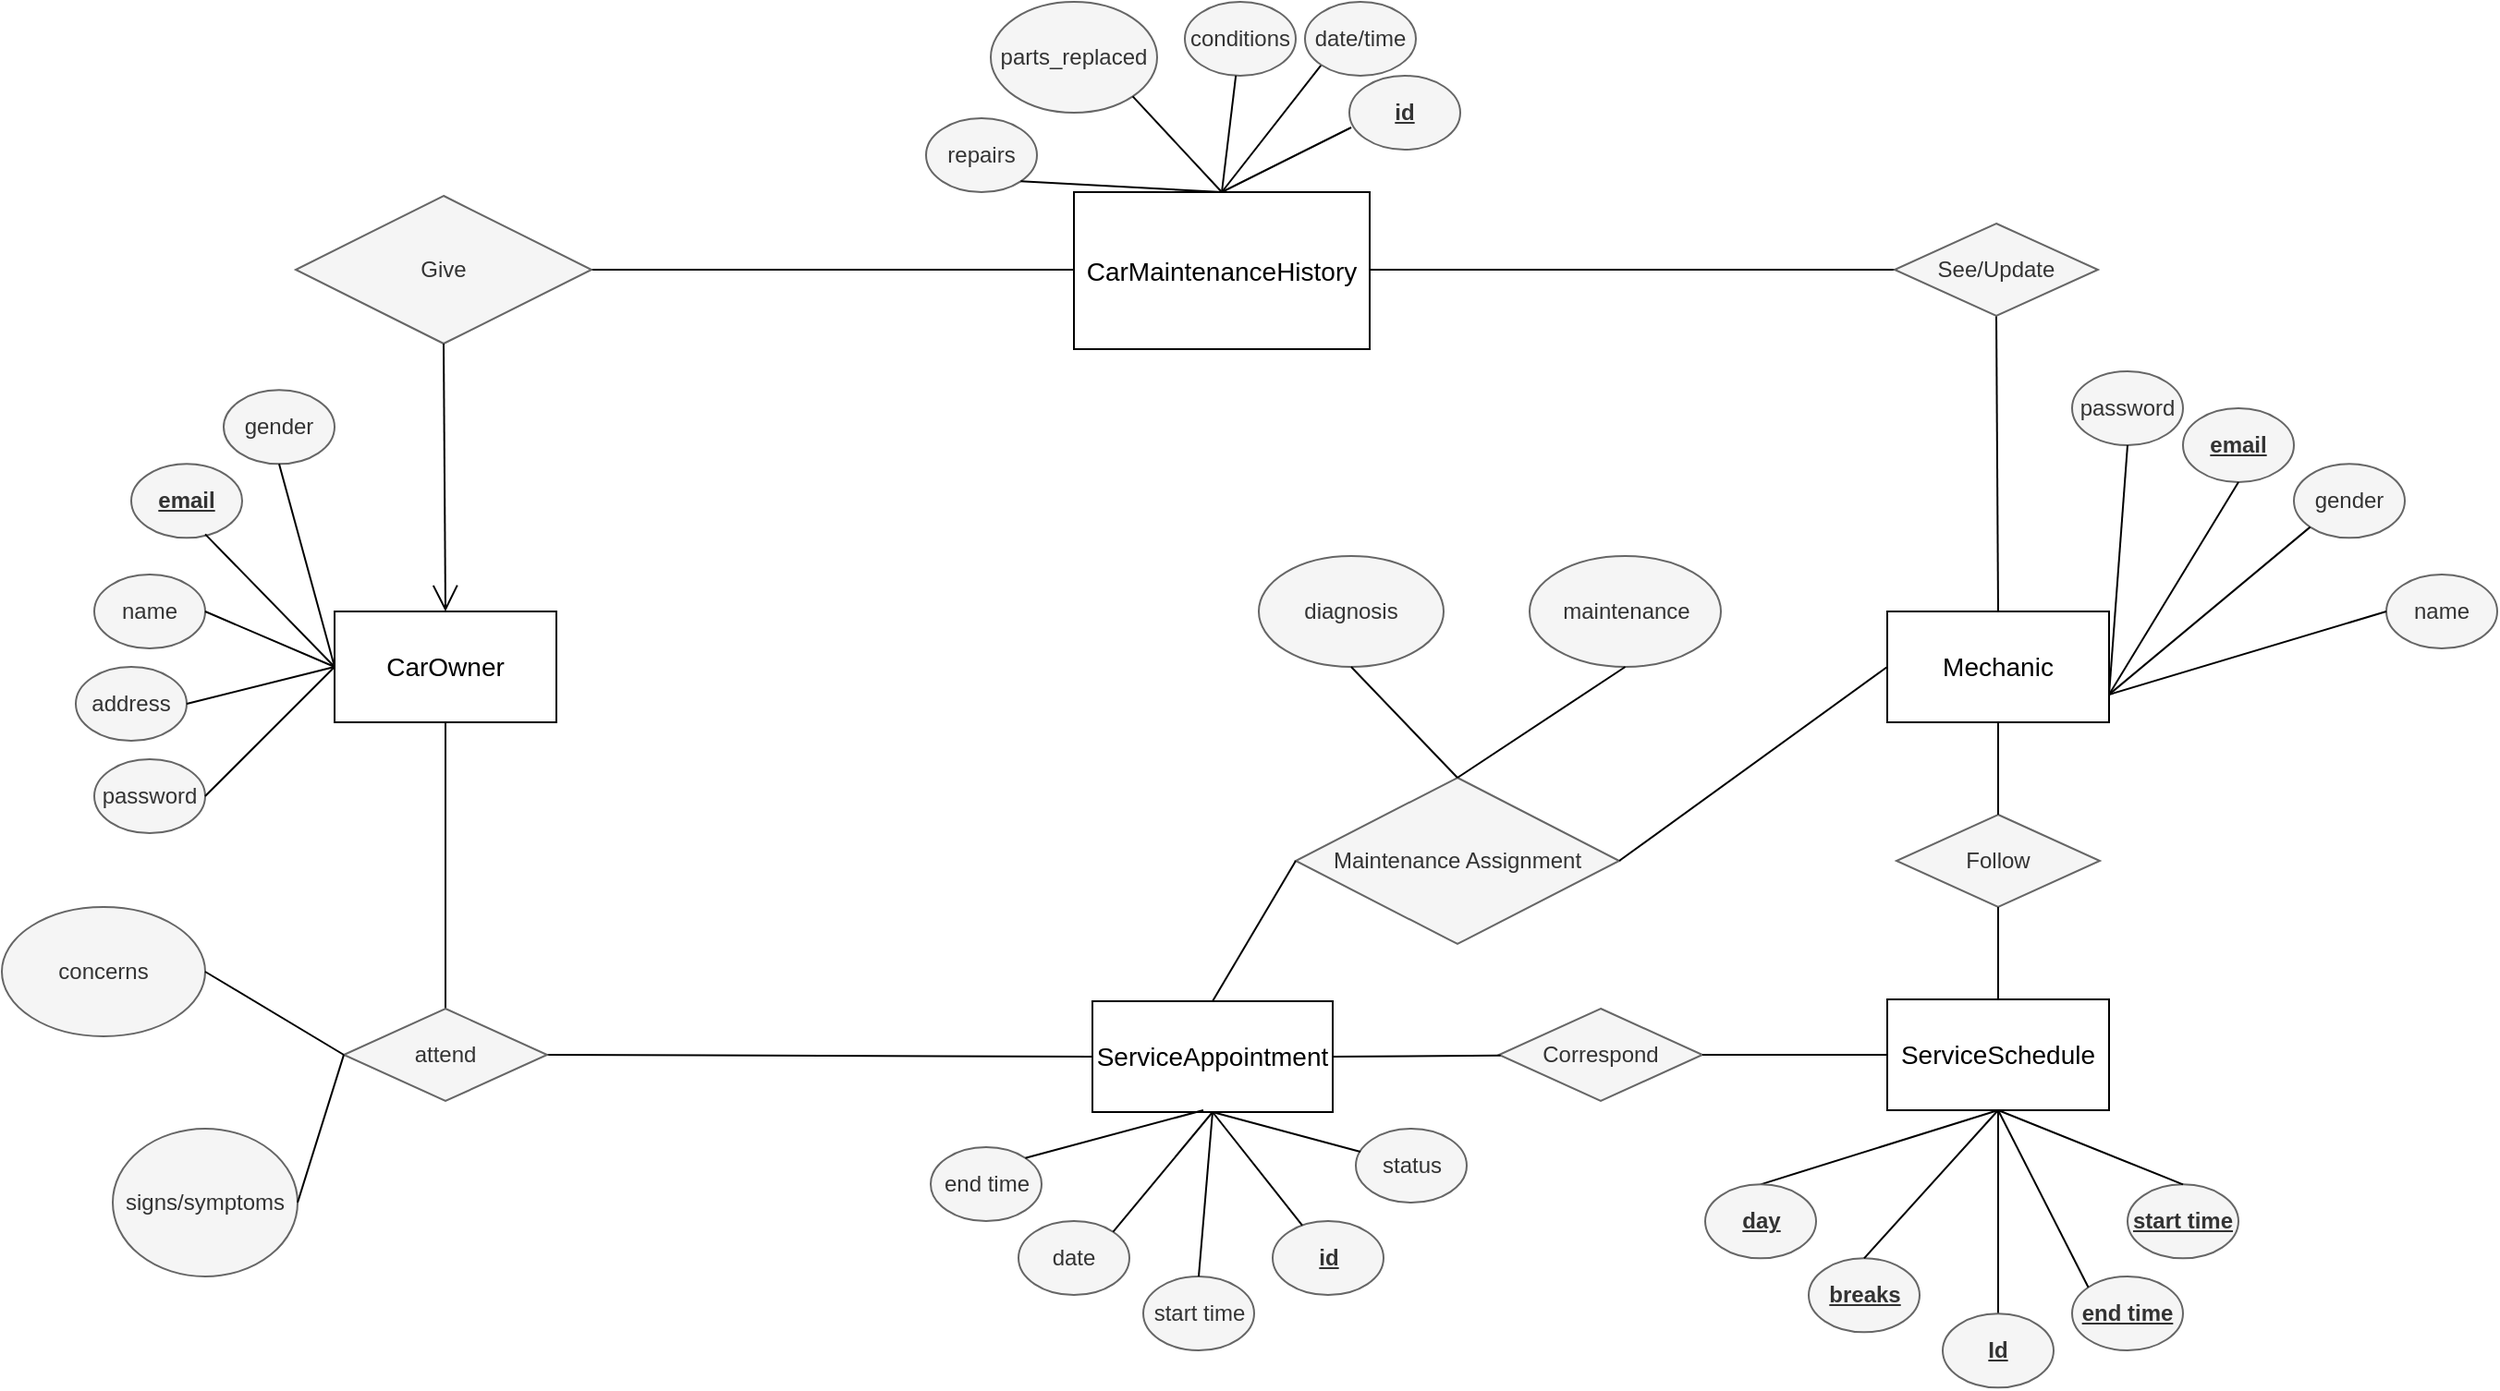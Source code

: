 <mxfile version="24.3.1" type="github">
  <diagram id="R2lEEEUBdFMjLlhIrx00" name="Page-1">
    <mxGraphModel dx="883" dy="963" grid="1" gridSize="10" guides="1" tooltips="1" connect="1" arrows="1" fold="1" page="1" pageScale="1" pageWidth="850" pageHeight="1100" math="0" shadow="0" extFonts="Permanent Marker^https://fonts.googleapis.com/css?family=Permanent+Marker">
      <root>
        <mxCell id="0" />
        <mxCell id="1" parent="0" />
        <mxCell id="3AlFzi8EY5GImjcdqsqn-2" value="" style="endArrow=none;html=1;entryX=1;entryY=0.5;entryDx=0;entryDy=0;exitX=0;exitY=0.5;exitDx=0;exitDy=0;" edge="1" parent="1" source="3AlFzi8EY5GImjcdqsqn-13">
          <mxGeometry width="50" height="50" relative="1" as="geometry">
            <mxPoint x="629" y="820.003" as="sourcePoint" />
            <mxPoint x="961.5" y="775.003" as="targetPoint" />
          </mxGeometry>
        </mxCell>
        <mxCell id="3AlFzi8EY5GImjcdqsqn-3" value="" style="endArrow=none;html=1;entryX=0.5;entryY=0;entryDx=0;entryDy=0;exitX=0.5;exitY=1;exitDx=0;exitDy=0;" edge="1" parent="1" source="3AlFzi8EY5GImjcdqsqn-13" target="3AlFzi8EY5GImjcdqsqn-10">
          <mxGeometry width="50" height="50" relative="1" as="geometry">
            <mxPoint x="960" y="905.003" as="sourcePoint" />
            <mxPoint x="960" y="990.003" as="targetPoint" />
          </mxGeometry>
        </mxCell>
        <mxCell id="3AlFzi8EY5GImjcdqsqn-4" value="" style="endArrow=none;html=1;exitX=0;exitY=0.5;exitDx=0;exitDy=0;entryX=1;entryY=0.5;entryDx=0;entryDy=0;" edge="1" parent="1">
          <mxGeometry width="50" height="50" relative="1" as="geometry">
            <mxPoint x="841.5" y="775.003" as="sourcePoint" />
            <mxPoint x="544" y="775.003" as="targetPoint" />
          </mxGeometry>
        </mxCell>
        <mxCell id="3AlFzi8EY5GImjcdqsqn-5" value="&lt;font style=&quot;font-size: 14px;&quot;&gt;CarMaintenanceHistory&lt;/font&gt;" style="rounded=0;whiteSpace=wrap;html=1;" vertex="1" parent="1">
          <mxGeometry x="830" y="733" width="160" height="85" as="geometry" />
        </mxCell>
        <mxCell id="3AlFzi8EY5GImjcdqsqn-6" value="Give" style="rhombus;whiteSpace=wrap;html=1;fillColor=#f5f5f5;strokeColor=#666666;fontColor=#333333;" vertex="1" parent="1">
          <mxGeometry x="409" y="735.003" width="160" height="80" as="geometry" />
        </mxCell>
        <mxCell id="3AlFzi8EY5GImjcdqsqn-7" value="" style="endArrow=none;html=1;entryX=0.5;entryY=0;entryDx=0;entryDy=0;exitX=0.5;exitY=1;exitDx=0;exitDy=0;" edge="1" parent="1" source="3AlFzi8EY5GImjcdqsqn-9" target="3AlFzi8EY5GImjcdqsqn-45">
          <mxGeometry width="50" height="50" relative="1" as="geometry">
            <mxPoint x="485" y="1020.003" as="sourcePoint" />
            <mxPoint x="485" y="1105.003" as="targetPoint" />
          </mxGeometry>
        </mxCell>
        <mxCell id="3AlFzi8EY5GImjcdqsqn-8" value="" style="endArrow=none;html=1;exitX=1;exitY=0.5;exitDx=0;exitDy=0;entryX=0;entryY=0.5;entryDx=0;entryDy=0;" edge="1" parent="1" source="3AlFzi8EY5GImjcdqsqn-45" target="3AlFzi8EY5GImjcdqsqn-11">
          <mxGeometry width="50" height="50" relative="1" as="geometry">
            <mxPoint x="595" y="1200.003" as="sourcePoint" />
            <mxPoint x="785" y="1250.003" as="targetPoint" />
          </mxGeometry>
        </mxCell>
        <mxCell id="3AlFzi8EY5GImjcdqsqn-9" value="&lt;font style=&quot;font-size: 14px;&quot;&gt;CarOwner&lt;/font&gt;" style="rounded=0;whiteSpace=wrap;html=1;" vertex="1" parent="1">
          <mxGeometry x="430" y="960.003" width="120" height="60" as="geometry" />
        </mxCell>
        <mxCell id="3AlFzi8EY5GImjcdqsqn-10" value="&lt;font style=&quot;font-size: 14px;&quot;&gt;Mechanic&lt;/font&gt;" style="rounded=0;whiteSpace=wrap;html=1;" vertex="1" parent="1">
          <mxGeometry x="1270" y="960.003" width="120" height="60" as="geometry" />
        </mxCell>
        <mxCell id="3AlFzi8EY5GImjcdqsqn-11" value="&lt;font style=&quot;font-size: 14px;&quot;&gt;ServiceAppointment&lt;/font&gt;" style="rounded=0;whiteSpace=wrap;html=1;" vertex="1" parent="1">
          <mxGeometry x="840" y="1171" width="130" height="60" as="geometry" />
        </mxCell>
        <mxCell id="3AlFzi8EY5GImjcdqsqn-12" value="Follow" style="rhombus;whiteSpace=wrap;html=1;fillColor=#f5f5f5;strokeColor=#666666;fontColor=#333333;" vertex="1" parent="1">
          <mxGeometry x="1275" y="1070.003" width="110" height="50" as="geometry" />
        </mxCell>
        <mxCell id="3AlFzi8EY5GImjcdqsqn-13" value="See/Update" style="rhombus;whiteSpace=wrap;html=1;fillColor=#f5f5f5;strokeColor=#666666;fontColor=#333333;" vertex="1" parent="1">
          <mxGeometry x="1274" y="750.003" width="110" height="50" as="geometry" />
        </mxCell>
        <mxCell id="3AlFzi8EY5GImjcdqsqn-14" value="" style="endArrow=none;html=1;entryX=0.5;entryY=0;entryDx=0;entryDy=0;exitX=0.5;exitY=1;exitDx=0;exitDy=0;" edge="1" parent="1" source="3AlFzi8EY5GImjcdqsqn-10" target="3AlFzi8EY5GImjcdqsqn-12">
          <mxGeometry width="50" height="50" relative="1" as="geometry">
            <mxPoint x="1325" y="1020.003" as="sourcePoint" />
            <mxPoint x="1280" y="1140.003" as="targetPoint" />
          </mxGeometry>
        </mxCell>
        <mxCell id="3AlFzi8EY5GImjcdqsqn-15" value="name" style="ellipse;whiteSpace=wrap;html=1;fillColor=#f5f5f5;strokeColor=#666666;fontColor=#333333;" vertex="1" parent="1">
          <mxGeometry x="300" y="940.003" width="60" height="40" as="geometry" />
        </mxCell>
        <mxCell id="3AlFzi8EY5GImjcdqsqn-16" value="address" style="ellipse;whiteSpace=wrap;html=1;fillColor=#f5f5f5;strokeColor=#666666;fontColor=#333333;" vertex="1" parent="1">
          <mxGeometry x="290" y="990.003" width="60" height="40" as="geometry" />
        </mxCell>
        <mxCell id="3AlFzi8EY5GImjcdqsqn-17" value="password" style="ellipse;whiteSpace=wrap;html=1;fillColor=#f5f5f5;strokeColor=#666666;fontColor=#333333;" vertex="1" parent="1">
          <mxGeometry x="300" y="1040.003" width="60" height="40" as="geometry" />
        </mxCell>
        <mxCell id="3AlFzi8EY5GImjcdqsqn-18" value="&lt;u&gt;&lt;b&gt;email&lt;/b&gt;&lt;/u&gt;" style="ellipse;whiteSpace=wrap;html=1;fillColor=#f5f5f5;strokeColor=#666666;fontColor=#333333;" vertex="1" parent="1">
          <mxGeometry x="320" y="880.173" width="60" height="40" as="geometry" />
        </mxCell>
        <mxCell id="3AlFzi8EY5GImjcdqsqn-19" value="" style="endArrow=none;html=1;entryX=1;entryY=0.5;entryDx=0;entryDy=0;exitX=0;exitY=0.5;exitDx=0;exitDy=0;" edge="1" parent="1" source="3AlFzi8EY5GImjcdqsqn-9" target="3AlFzi8EY5GImjcdqsqn-15">
          <mxGeometry width="50" height="50" relative="1" as="geometry">
            <mxPoint x="440" y="1000.003" as="sourcePoint" />
            <mxPoint x="411.213" y="944.145" as="targetPoint" />
          </mxGeometry>
        </mxCell>
        <mxCell id="3AlFzi8EY5GImjcdqsqn-20" value="" style="endArrow=none;html=1;entryX=1;entryY=0.5;entryDx=0;entryDy=0;exitX=0;exitY=0.5;exitDx=0;exitDy=0;" edge="1" parent="1" source="3AlFzi8EY5GImjcdqsqn-9" target="3AlFzi8EY5GImjcdqsqn-16">
          <mxGeometry width="50" height="50" relative="1" as="geometry">
            <mxPoint x="450" y="1010.003" as="sourcePoint" />
            <mxPoint x="421.213" y="954.145" as="targetPoint" />
          </mxGeometry>
        </mxCell>
        <mxCell id="3AlFzi8EY5GImjcdqsqn-21" value="" style="endArrow=none;html=1;entryX=1;entryY=0.5;entryDx=0;entryDy=0;exitX=0;exitY=0.5;exitDx=0;exitDy=0;" edge="1" parent="1" source="3AlFzi8EY5GImjcdqsqn-9" target="3AlFzi8EY5GImjcdqsqn-17">
          <mxGeometry width="50" height="50" relative="1" as="geometry">
            <mxPoint x="460" y="1020.003" as="sourcePoint" />
            <mxPoint x="431.213" y="964.145" as="targetPoint" />
          </mxGeometry>
        </mxCell>
        <mxCell id="3AlFzi8EY5GImjcdqsqn-22" value="" style="endArrow=none;html=1;entryX=0.667;entryY=0.95;entryDx=0;entryDy=0;exitX=0;exitY=0.5;exitDx=0;exitDy=0;entryPerimeter=0;" edge="1" parent="1" source="3AlFzi8EY5GImjcdqsqn-9" target="3AlFzi8EY5GImjcdqsqn-18">
          <mxGeometry width="50" height="50" relative="1" as="geometry">
            <mxPoint x="470" y="1030.003" as="sourcePoint" />
            <mxPoint x="441.213" y="974.145" as="targetPoint" />
          </mxGeometry>
        </mxCell>
        <mxCell id="3AlFzi8EY5GImjcdqsqn-23" value="date" style="ellipse;whiteSpace=wrap;html=1;fillColor=#f5f5f5;strokeColor=#666666;fontColor=#333333;" vertex="1" parent="1">
          <mxGeometry x="800" y="1290.003" width="60" height="40" as="geometry" />
        </mxCell>
        <mxCell id="3AlFzi8EY5GImjcdqsqn-24" value="start time" style="ellipse;whiteSpace=wrap;html=1;fillColor=#f5f5f5;strokeColor=#666666;fontColor=#333333;" vertex="1" parent="1">
          <mxGeometry x="867.5" y="1320.003" width="60" height="40" as="geometry" />
        </mxCell>
        <mxCell id="3AlFzi8EY5GImjcdqsqn-25" value="&lt;u&gt;&lt;b&gt;id&lt;/b&gt;&lt;/u&gt;" style="ellipse;whiteSpace=wrap;html=1;fillColor=#f5f5f5;strokeColor=#666666;fontColor=#333333;" vertex="1" parent="1">
          <mxGeometry x="937.5" y="1290.003" width="60" height="40" as="geometry" />
        </mxCell>
        <mxCell id="3AlFzi8EY5GImjcdqsqn-26" value="" style="endArrow=none;html=1;entryX=1;entryY=0;entryDx=0;entryDy=0;exitX=0.5;exitY=1;exitDx=0;exitDy=0;" edge="1" parent="1" source="3AlFzi8EY5GImjcdqsqn-11" target="3AlFzi8EY5GImjcdqsqn-23">
          <mxGeometry width="50" height="50" relative="1" as="geometry">
            <mxPoint x="650" y="1070.003" as="sourcePoint" />
            <mxPoint x="621.213" y="1165.861" as="targetPoint" />
          </mxGeometry>
        </mxCell>
        <mxCell id="3AlFzi8EY5GImjcdqsqn-27" value="" style="endArrow=none;html=1;entryX=0.5;entryY=0;entryDx=0;entryDy=0;exitX=0.5;exitY=1;exitDx=0;exitDy=0;" edge="1" parent="1" source="3AlFzi8EY5GImjcdqsqn-11" target="3AlFzi8EY5GImjcdqsqn-24">
          <mxGeometry width="50" height="50" relative="1" as="geometry">
            <mxPoint x="910" y="1240.003" as="sourcePoint" />
            <mxPoint x="841.213" y="1285.861" as="targetPoint" />
          </mxGeometry>
        </mxCell>
        <mxCell id="3AlFzi8EY5GImjcdqsqn-28" value="" style="endArrow=none;html=1;exitX=0.5;exitY=1;exitDx=0;exitDy=0;" edge="1" parent="1" source="3AlFzi8EY5GImjcdqsqn-11" target="3AlFzi8EY5GImjcdqsqn-25">
          <mxGeometry width="50" height="50" relative="1" as="geometry">
            <mxPoint x="930" y="1260.003" as="sourcePoint" />
            <mxPoint x="861.213" y="1305.861" as="targetPoint" />
          </mxGeometry>
        </mxCell>
        <mxCell id="3AlFzi8EY5GImjcdqsqn-29" value="gender" style="ellipse;whiteSpace=wrap;html=1;fillColor=#f5f5f5;strokeColor=#666666;fontColor=#333333;" vertex="1" parent="1">
          <mxGeometry x="370" y="840.173" width="60" height="40" as="geometry" />
        </mxCell>
        <mxCell id="3AlFzi8EY5GImjcdqsqn-30" value="conditions" style="ellipse;whiteSpace=wrap;html=1;fillColor=#f5f5f5;strokeColor=#666666;fontColor=#333333;" vertex="1" parent="1">
          <mxGeometry x="890" y="630" width="60" height="40" as="geometry" />
        </mxCell>
        <mxCell id="3AlFzi8EY5GImjcdqsqn-31" value="repairs" style="ellipse;whiteSpace=wrap;html=1;fillColor=#f5f5f5;strokeColor=#666666;fontColor=#333333;" vertex="1" parent="1">
          <mxGeometry x="750" y="693.003" width="60" height="40" as="geometry" />
        </mxCell>
        <mxCell id="3AlFzi8EY5GImjcdqsqn-32" value="parts_replaced" style="ellipse;whiteSpace=wrap;html=1;fillColor=#f5f5f5;strokeColor=#666666;fontColor=#333333;" vertex="1" parent="1">
          <mxGeometry x="785" y="630" width="90" height="60" as="geometry" />
        </mxCell>
        <mxCell id="3AlFzi8EY5GImjcdqsqn-33" value="gender" style="ellipse;whiteSpace=wrap;html=1;fillColor=#f5f5f5;strokeColor=#666666;fontColor=#333333;" vertex="1" parent="1">
          <mxGeometry x="1490" y="880.17" width="60" height="40" as="geometry" />
        </mxCell>
        <mxCell id="3AlFzi8EY5GImjcdqsqn-34" value="password" style="ellipse;whiteSpace=wrap;html=1;fillColor=#f5f5f5;strokeColor=#666666;fontColor=#333333;" vertex="1" parent="1">
          <mxGeometry x="1370" y="830" width="60" height="40" as="geometry" />
        </mxCell>
        <mxCell id="3AlFzi8EY5GImjcdqsqn-35" value="&lt;u&gt;&lt;b&gt;email&lt;/b&gt;&lt;/u&gt;" style="ellipse;whiteSpace=wrap;html=1;fillColor=#f5f5f5;strokeColor=#666666;fontColor=#333333;" vertex="1" parent="1">
          <mxGeometry x="1430" y="850" width="60" height="40" as="geometry" />
        </mxCell>
        <mxCell id="3AlFzi8EY5GImjcdqsqn-36" value="name" style="ellipse;whiteSpace=wrap;html=1;fillColor=#f5f5f5;strokeColor=#666666;fontColor=#333333;" vertex="1" parent="1">
          <mxGeometry x="1540" y="940.003" width="60" height="40" as="geometry" />
        </mxCell>
        <mxCell id="3AlFzi8EY5GImjcdqsqn-37" value="" style="endArrow=none;html=1;exitX=0.5;exitY=0;exitDx=0;exitDy=0;" edge="1" parent="1" source="3AlFzi8EY5GImjcdqsqn-5" target="3AlFzi8EY5GImjcdqsqn-30">
          <mxGeometry width="50" height="50" relative="1" as="geometry">
            <mxPoint x="900" y="730.003" as="sourcePoint" />
            <mxPoint x="832.5" y="700.17" as="targetPoint" />
          </mxGeometry>
        </mxCell>
        <mxCell id="3AlFzi8EY5GImjcdqsqn-38" value="" style="endArrow=none;html=1;entryX=1;entryY=1;entryDx=0;entryDy=0;exitX=0.5;exitY=0;exitDx=0;exitDy=0;" edge="1" parent="1" source="3AlFzi8EY5GImjcdqsqn-5" target="3AlFzi8EY5GImjcdqsqn-31">
          <mxGeometry width="50" height="50" relative="1" as="geometry">
            <mxPoint x="903" y="730.003" as="sourcePoint" />
            <mxPoint x="842.5" y="710.17" as="targetPoint" />
          </mxGeometry>
        </mxCell>
        <mxCell id="3AlFzi8EY5GImjcdqsqn-39" value="" style="endArrow=none;html=1;entryX=1;entryY=1;entryDx=0;entryDy=0;exitX=0.5;exitY=0;exitDx=0;exitDy=0;" edge="1" parent="1" source="3AlFzi8EY5GImjcdqsqn-5" target="3AlFzi8EY5GImjcdqsqn-32">
          <mxGeometry width="50" height="50" relative="1" as="geometry">
            <mxPoint x="903" y="695.003" as="sourcePoint" />
            <mxPoint x="932.5" y="590.003" as="targetPoint" />
          </mxGeometry>
        </mxCell>
        <mxCell id="3AlFzi8EY5GImjcdqsqn-40" value="" style="endArrow=none;html=1;entryX=1;entryY=0.75;entryDx=0;entryDy=0;exitX=0.5;exitY=1;exitDx=0;exitDy=0;" edge="1" parent="1" source="3AlFzi8EY5GImjcdqsqn-34" target="3AlFzi8EY5GImjcdqsqn-10">
          <mxGeometry width="50" height="50" relative="1" as="geometry">
            <mxPoint x="1090" y="895.003" as="sourcePoint" />
            <mxPoint x="1158.787" y="869.312" as="targetPoint" />
          </mxGeometry>
        </mxCell>
        <mxCell id="3AlFzi8EY5GImjcdqsqn-41" value="status" style="ellipse;whiteSpace=wrap;html=1;fillColor=#f5f5f5;strokeColor=#666666;fontColor=#333333;" vertex="1" parent="1">
          <mxGeometry x="982.5" y="1240.003" width="60" height="40" as="geometry" />
        </mxCell>
        <mxCell id="3AlFzi8EY5GImjcdqsqn-42" value="" style="endArrow=none;html=1;exitX=0.5;exitY=1;exitDx=0;exitDy=0;entryX=0;entryY=0.5;entryDx=0;entryDy=0;" edge="1" parent="1" source="3AlFzi8EY5GImjcdqsqn-11">
          <mxGeometry width="50" height="50" relative="1" as="geometry">
            <mxPoint x="910" y="1240.003" as="sourcePoint" />
            <mxPoint x="985" y="1252.503" as="targetPoint" />
          </mxGeometry>
        </mxCell>
        <mxCell id="3AlFzi8EY5GImjcdqsqn-43" value="Maintenance Assignment" style="rhombus;whiteSpace=wrap;html=1;fillColor=#f5f5f5;strokeColor=#666666;fontColor=#333333;" vertex="1" parent="1">
          <mxGeometry x="950" y="1050" width="175" height="90" as="geometry" />
        </mxCell>
        <mxCell id="3AlFzi8EY5GImjcdqsqn-44" value="" style="endArrow=none;html=1;entryX=0;entryY=0.5;entryDx=0;entryDy=0;exitX=1;exitY=0.5;exitDx=0;exitDy=0;" edge="1" parent="1" source="3AlFzi8EY5GImjcdqsqn-43" target="3AlFzi8EY5GImjcdqsqn-10">
          <mxGeometry width="50" height="50" relative="1" as="geometry">
            <mxPoint x="1100" y="1120.003" as="sourcePoint" />
            <mxPoint x="960.0" y="1000.003" as="targetPoint" />
          </mxGeometry>
        </mxCell>
        <mxCell id="3AlFzi8EY5GImjcdqsqn-45" value="attend" style="rhombus;whiteSpace=wrap;html=1;fillColor=#f5f5f5;strokeColor=#666666;fontColor=#333333;" vertex="1" parent="1">
          <mxGeometry x="435" y="1175.003" width="110" height="50" as="geometry" />
        </mxCell>
        <mxCell id="3AlFzi8EY5GImjcdqsqn-46" value="&lt;font style=&quot;font-size: 14px;&quot;&gt;ServiceSchedule&lt;/font&gt;" style="rounded=0;whiteSpace=wrap;html=1;" vertex="1" parent="1">
          <mxGeometry x="1270" y="1170.003" width="120" height="60" as="geometry" />
        </mxCell>
        <mxCell id="3AlFzi8EY5GImjcdqsqn-47" value="" style="endArrow=none;html=1;entryX=0.5;entryY=0;entryDx=0;entryDy=0;exitX=0.5;exitY=1;exitDx=0;exitDy=0;" edge="1" parent="1" source="3AlFzi8EY5GImjcdqsqn-12" target="3AlFzi8EY5GImjcdqsqn-46">
          <mxGeometry width="50" height="50" relative="1" as="geometry">
            <mxPoint x="1324" y="1140.003" as="sourcePoint" />
            <mxPoint x="1324" y="1210.003" as="targetPoint" />
          </mxGeometry>
        </mxCell>
        <mxCell id="3AlFzi8EY5GImjcdqsqn-48" value="Correspond" style="rhombus;whiteSpace=wrap;html=1;fillColor=#f5f5f5;strokeColor=#666666;fontColor=#333333;" vertex="1" parent="1">
          <mxGeometry x="1060" y="1175.003" width="110" height="50" as="geometry" />
        </mxCell>
        <mxCell id="3AlFzi8EY5GImjcdqsqn-49" value="" style="endArrow=none;html=1;exitX=1;exitY=0.5;exitDx=0;exitDy=0;" edge="1" parent="1" source="3AlFzi8EY5GImjcdqsqn-11" target="3AlFzi8EY5GImjcdqsqn-48">
          <mxGeometry width="50" height="50" relative="1" as="geometry">
            <mxPoint x="955" y="1199.003" as="sourcePoint" />
            <mxPoint x="1050" y="1199.003" as="targetPoint" />
          </mxGeometry>
        </mxCell>
        <mxCell id="3AlFzi8EY5GImjcdqsqn-50" value="" style="endArrow=none;html=1;exitX=1;exitY=0.5;exitDx=0;exitDy=0;entryX=0;entryY=0.5;entryDx=0;entryDy=0;" edge="1" parent="1" source="3AlFzi8EY5GImjcdqsqn-48" target="3AlFzi8EY5GImjcdqsqn-46">
          <mxGeometry width="50" height="50" relative="1" as="geometry">
            <mxPoint x="935" y="1210.003" as="sourcePoint" />
            <mxPoint x="1070" y="1210.003" as="targetPoint" />
          </mxGeometry>
        </mxCell>
        <mxCell id="3AlFzi8EY5GImjcdqsqn-51" value="" style="endArrow=none;html=1;entryX=0.5;entryY=0;entryDx=0;entryDy=0;exitX=0;exitY=0.5;exitDx=0;exitDy=0;" edge="1" parent="1" source="3AlFzi8EY5GImjcdqsqn-43" target="3AlFzi8EY5GImjcdqsqn-11">
          <mxGeometry width="50" height="50" relative="1" as="geometry">
            <mxPoint x="900" y="1030.003" as="sourcePoint" />
            <mxPoint x="500" y="1185.003" as="targetPoint" />
          </mxGeometry>
        </mxCell>
        <mxCell id="3AlFzi8EY5GImjcdqsqn-52" value="" style="endArrow=none;html=1;entryX=1;entryY=0.75;entryDx=0;entryDy=0;exitX=0.5;exitY=1;exitDx=0;exitDy=0;" edge="1" parent="1" source="3AlFzi8EY5GImjcdqsqn-35" target="3AlFzi8EY5GImjcdqsqn-10">
          <mxGeometry width="50" height="50" relative="1" as="geometry">
            <mxPoint x="1290" y="910.17" as="sourcePoint" />
            <mxPoint x="1310" y="970.003" as="targetPoint" />
          </mxGeometry>
        </mxCell>
        <mxCell id="3AlFzi8EY5GImjcdqsqn-53" value="" style="endArrow=none;html=1;entryX=1;entryY=0.75;entryDx=0;entryDy=0;exitX=0;exitY=1;exitDx=0;exitDy=0;" edge="1" parent="1" source="3AlFzi8EY5GImjcdqsqn-33" target="3AlFzi8EY5GImjcdqsqn-10">
          <mxGeometry width="50" height="50" relative="1" as="geometry">
            <mxPoint x="1240.02" y="893.01" as="sourcePoint" />
            <mxPoint x="1310" y="970.003" as="targetPoint" />
          </mxGeometry>
        </mxCell>
        <mxCell id="3AlFzi8EY5GImjcdqsqn-54" value="" style="endArrow=none;html=1;exitX=0;exitY=0.5;exitDx=0;exitDy=0;entryX=1;entryY=0.75;entryDx=0;entryDy=0;" edge="1" parent="1" source="3AlFzi8EY5GImjcdqsqn-36" target="3AlFzi8EY5GImjcdqsqn-10">
          <mxGeometry width="50" height="50" relative="1" as="geometry">
            <mxPoint x="1221.213" y="934.312" as="sourcePoint" />
            <mxPoint x="1360" y="960.003" as="targetPoint" />
          </mxGeometry>
        </mxCell>
        <mxCell id="3AlFzi8EY5GImjcdqsqn-55" value="end time" style="ellipse;whiteSpace=wrap;html=1;fillColor=#f5f5f5;strokeColor=#666666;fontColor=#333333;" vertex="1" parent="1">
          <mxGeometry x="752.5" y="1250.003" width="60" height="40" as="geometry" />
        </mxCell>
        <mxCell id="3AlFzi8EY5GImjcdqsqn-56" value="" style="endArrow=none;html=1;entryX=1;entryY=0;entryDx=0;entryDy=0;" edge="1" parent="1" target="3AlFzi8EY5GImjcdqsqn-55">
          <mxGeometry width="50" height="50" relative="1" as="geometry">
            <mxPoint x="900" y="1230.003" as="sourcePoint" />
            <mxPoint x="846.213" y="1295.861" as="targetPoint" />
          </mxGeometry>
        </mxCell>
        <mxCell id="3AlFzi8EY5GImjcdqsqn-57" value="concerns" style="ellipse;whiteSpace=wrap;html=1;fillColor=#f5f5f5;strokeColor=#666666;fontColor=#333333;" vertex="1" parent="1">
          <mxGeometry x="250" y="1120" width="110" height="70" as="geometry" />
        </mxCell>
        <mxCell id="3AlFzi8EY5GImjcdqsqn-58" value="signs/symptoms" style="ellipse;whiteSpace=wrap;html=1;fillColor=#f5f5f5;strokeColor=#666666;fontColor=#333333;" vertex="1" parent="1">
          <mxGeometry x="310" y="1240" width="100" height="80" as="geometry" />
        </mxCell>
        <mxCell id="3AlFzi8EY5GImjcdqsqn-59" value="" style="endArrow=none;html=1;entryX=0;entryY=0.5;entryDx=0;entryDy=0;exitX=1;exitY=0.5;exitDx=0;exitDy=0;" edge="1" parent="1" source="3AlFzi8EY5GImjcdqsqn-57" target="3AlFzi8EY5GImjcdqsqn-45">
          <mxGeometry width="50" height="50" relative="1" as="geometry">
            <mxPoint x="440" y="1000.003" as="sourcePoint" />
            <mxPoint x="410" y="1200.003" as="targetPoint" />
          </mxGeometry>
        </mxCell>
        <mxCell id="3AlFzi8EY5GImjcdqsqn-60" value="" style="endArrow=none;html=1;entryX=0;entryY=0.5;entryDx=0;entryDy=0;exitX=1;exitY=0.5;exitDx=0;exitDy=0;" edge="1" parent="1" source="3AlFzi8EY5GImjcdqsqn-58" target="3AlFzi8EY5GImjcdqsqn-45">
          <mxGeometry width="50" height="50" relative="1" as="geometry">
            <mxPoint x="370" y="1160.003" as="sourcePoint" />
            <mxPoint x="410" y="1200.003" as="targetPoint" />
          </mxGeometry>
        </mxCell>
        <mxCell id="3AlFzi8EY5GImjcdqsqn-61" value="diagnosis" style="ellipse;whiteSpace=wrap;html=1;fillColor=#f5f5f5;strokeColor=#666666;fontColor=#333333;" vertex="1" parent="1">
          <mxGeometry x="930" y="930" width="100" height="60" as="geometry" />
        </mxCell>
        <mxCell id="3AlFzi8EY5GImjcdqsqn-62" value="maintenance" style="ellipse;whiteSpace=wrap;html=1;fillColor=#f5f5f5;strokeColor=#666666;fontColor=#333333;" vertex="1" parent="1">
          <mxGeometry x="1076.5" y="930" width="103.5" height="60" as="geometry" />
        </mxCell>
        <mxCell id="3AlFzi8EY5GImjcdqsqn-63" value="" style="endArrow=none;html=1;exitX=0.5;exitY=1;exitDx=0;exitDy=0;entryX=0.5;entryY=0;entryDx=0;entryDy=0;" edge="1" parent="1" source="3AlFzi8EY5GImjcdqsqn-61" target="3AlFzi8EY5GImjcdqsqn-43">
          <mxGeometry width="50" height="50" relative="1" as="geometry">
            <mxPoint x="1302.5" y="900.17" as="sourcePoint" />
            <mxPoint x="900.5" y="960.003" as="targetPoint" />
          </mxGeometry>
        </mxCell>
        <mxCell id="3AlFzi8EY5GImjcdqsqn-64" value="" style="endArrow=none;html=1;entryX=0.5;entryY=0;entryDx=0;entryDy=0;exitX=0.5;exitY=1;exitDx=0;exitDy=0;" edge="1" parent="1" source="3AlFzi8EY5GImjcdqsqn-62" target="3AlFzi8EY5GImjcdqsqn-43">
          <mxGeometry width="50" height="50" relative="1" as="geometry">
            <mxPoint x="1312.5" y="910.17" as="sourcePoint" />
            <mxPoint x="900" y="950.003" as="targetPoint" />
          </mxGeometry>
        </mxCell>
        <mxCell id="3AlFzi8EY5GImjcdqsqn-65" value="" style="endArrow=none;html=1;exitX=0.5;exitY=1;exitDx=0;exitDy=0;entryX=0.5;entryY=0;entryDx=0;entryDy=0;" edge="1" parent="1" source="3AlFzi8EY5GImjcdqsqn-46" target="3AlFzi8EY5GImjcdqsqn-66">
          <mxGeometry width="50" height="50" relative="1" as="geometry">
            <mxPoint x="1325" y="920.17" as="sourcePoint" />
            <mxPoint x="1370" y="1300.003" as="targetPoint" />
          </mxGeometry>
        </mxCell>
        <mxCell id="3AlFzi8EY5GImjcdqsqn-66" value="&lt;b&gt;&lt;u&gt;day&lt;/u&gt;&lt;/b&gt;" style="ellipse;whiteSpace=wrap;html=1;fillColor=#f5f5f5;strokeColor=#666666;fontColor=#333333;" vertex="1" parent="1">
          <mxGeometry x="1171.5" y="1270.17" width="60" height="40" as="geometry" />
        </mxCell>
        <mxCell id="3AlFzi8EY5GImjcdqsqn-67" value="&lt;b&gt;&lt;u&gt;breaks&lt;/u&gt;&lt;/b&gt;" style="ellipse;whiteSpace=wrap;html=1;fillColor=#f5f5f5;strokeColor=#666666;fontColor=#333333;" vertex="1" parent="1">
          <mxGeometry x="1227.5" y="1310.17" width="60" height="40" as="geometry" />
        </mxCell>
        <mxCell id="3AlFzi8EY5GImjcdqsqn-68" value="&lt;b&gt;&lt;u&gt;start time&lt;/u&gt;&lt;/b&gt;" style="ellipse;whiteSpace=wrap;html=1;fillColor=#f5f5f5;strokeColor=#666666;fontColor=#333333;" vertex="1" parent="1">
          <mxGeometry x="1400" y="1270.17" width="60" height="40" as="geometry" />
        </mxCell>
        <mxCell id="3AlFzi8EY5GImjcdqsqn-69" value="&lt;b&gt;&lt;u&gt;end time&lt;/u&gt;&lt;/b&gt;" style="ellipse;whiteSpace=wrap;html=1;fillColor=#f5f5f5;strokeColor=#666666;fontColor=#333333;" vertex="1" parent="1">
          <mxGeometry x="1370" y="1320.0" width="60" height="40" as="geometry" />
        </mxCell>
        <mxCell id="3AlFzi8EY5GImjcdqsqn-70" value="" style="endArrow=none;html=1;exitX=0.5;exitY=1;exitDx=0;exitDy=0;entryX=0.5;entryY=0;entryDx=0;entryDy=0;" edge="1" parent="1" source="3AlFzi8EY5GImjcdqsqn-46" target="3AlFzi8EY5GImjcdqsqn-67">
          <mxGeometry width="50" height="50" relative="1" as="geometry">
            <mxPoint x="1335" y="1240.003" as="sourcePoint" />
            <mxPoint x="1220" y="1300.17" as="targetPoint" />
          </mxGeometry>
        </mxCell>
        <mxCell id="3AlFzi8EY5GImjcdqsqn-71" value="" style="endArrow=none;html=1;exitX=0.5;exitY=1;exitDx=0;exitDy=0;entryX=0.5;entryY=0;entryDx=0;entryDy=0;" edge="1" parent="1" source="3AlFzi8EY5GImjcdqsqn-46" target="3AlFzi8EY5GImjcdqsqn-68">
          <mxGeometry width="50" height="50" relative="1" as="geometry">
            <mxPoint x="1345" y="1250.003" as="sourcePoint" />
            <mxPoint x="1230" y="1310.17" as="targetPoint" />
          </mxGeometry>
        </mxCell>
        <mxCell id="3AlFzi8EY5GImjcdqsqn-72" value="" style="endArrow=none;html=1;entryX=0;entryY=0;entryDx=0;entryDy=0;exitX=0.5;exitY=1;exitDx=0;exitDy=0;" edge="1" parent="1" source="3AlFzi8EY5GImjcdqsqn-46" target="3AlFzi8EY5GImjcdqsqn-69">
          <mxGeometry width="50" height="50" relative="1" as="geometry">
            <mxPoint x="1330" y="1240.003" as="sourcePoint" />
            <mxPoint x="1240" y="1320.17" as="targetPoint" />
          </mxGeometry>
        </mxCell>
        <mxCell id="3AlFzi8EY5GImjcdqsqn-73" value="" style="endArrow=none;html=1;exitX=0.5;exitY=1;exitDx=0;exitDy=0;entryX=0.5;entryY=0;entryDx=0;entryDy=0;" edge="1" parent="1" source="3AlFzi8EY5GImjcdqsqn-46" target="3AlFzi8EY5GImjcdqsqn-74">
          <mxGeometry width="50" height="50" relative="1" as="geometry">
            <mxPoint x="1320" y="1280.003" as="sourcePoint" />
            <mxPoint x="1325" y="1340.003" as="targetPoint" />
          </mxGeometry>
        </mxCell>
        <mxCell id="3AlFzi8EY5GImjcdqsqn-74" value="&lt;u&gt;&lt;b&gt;Id&lt;/b&gt;&lt;/u&gt;" style="ellipse;whiteSpace=wrap;html=1;fillColor=#f5f5f5;strokeColor=#666666;fontColor=#333333;" vertex="1" parent="1">
          <mxGeometry x="1300" y="1340.17" width="60" height="40" as="geometry" />
        </mxCell>
        <mxCell id="3AlFzi8EY5GImjcdqsqn-75" value="" style="endArrow=none;endFill=0;html=1;edgeStyle=orthogonalEdgeStyle;align=left;verticalAlign=top;" edge="1" parent="1">
          <mxGeometry x="-1" relative="1" as="geometry">
            <mxPoint x="669" y="775.003" as="sourcePoint" />
            <mxPoint x="829" y="775.003" as="targetPoint" />
          </mxGeometry>
        </mxCell>
        <mxCell id="3AlFzi8EY5GImjcdqsqn-76" value="" style="resizable=0;html=1;align=left;verticalAlign=bottom;labelBackgroundColor=#ffffff;fontSize=10;" connectable="0" vertex="1" parent="3AlFzi8EY5GImjcdqsqn-75">
          <mxGeometry x="-1" relative="1" as="geometry" />
        </mxCell>
        <mxCell id="3AlFzi8EY5GImjcdqsqn-77" value="&lt;b&gt;&lt;u&gt;id&lt;/u&gt;&lt;/b&gt;" style="ellipse;whiteSpace=wrap;html=1;fillColor=#f5f5f5;strokeColor=#666666;fontColor=#333333;" vertex="1" parent="1">
          <mxGeometry x="979" y="670" width="60" height="40" as="geometry" />
        </mxCell>
        <mxCell id="3AlFzi8EY5GImjcdqsqn-78" value="" style="endArrow=none;html=1;entryX=0.017;entryY=0.7;entryDx=0;entryDy=0;entryPerimeter=0;exitX=0.5;exitY=0;exitDx=0;exitDy=0;" edge="1" parent="1" source="3AlFzi8EY5GImjcdqsqn-5" target="3AlFzi8EY5GImjcdqsqn-77">
          <mxGeometry width="50" height="50" relative="1" as="geometry">
            <mxPoint x="900" y="730.003" as="sourcePoint" />
            <mxPoint x="830.213" y="684.312" as="targetPoint" />
          </mxGeometry>
        </mxCell>
        <mxCell id="3AlFzi8EY5GImjcdqsqn-79" value="" style="endArrow=open;endSize=12;html=1;exitX=0.5;exitY=1;exitDx=0;exitDy=0;entryX=0.5;entryY=0;entryDx=0;entryDy=0;" edge="1" parent="1" source="3AlFzi8EY5GImjcdqsqn-6" target="3AlFzi8EY5GImjcdqsqn-9">
          <mxGeometry width="160" relative="1" as="geometry">
            <mxPoint x="999" y="1430.003" as="sourcePoint" />
            <mxPoint x="1064" y="1430.003" as="targetPoint" />
          </mxGeometry>
        </mxCell>
        <mxCell id="3AlFzi8EY5GImjcdqsqn-80" value="" style="endArrow=none;html=1;entryX=0.5;entryY=1;entryDx=0;entryDy=0;exitX=0;exitY=0.5;exitDx=0;exitDy=0;" edge="1" parent="1" source="3AlFzi8EY5GImjcdqsqn-9" target="3AlFzi8EY5GImjcdqsqn-29">
          <mxGeometry width="50" height="50" relative="1" as="geometry">
            <mxPoint x="545.0" y="910.003" as="sourcePoint" />
            <mxPoint x="416.213" y="891.145" as="targetPoint" />
          </mxGeometry>
        </mxCell>
        <mxCell id="3AlFzi8EY5GImjcdqsqn-81" value="" style="endArrow=none;html=1;exitX=0.5;exitY=0;exitDx=0;exitDy=0;entryX=0;entryY=1;entryDx=0;entryDy=0;" edge="1" parent="1" source="3AlFzi8EY5GImjcdqsqn-5" target="3AlFzi8EY5GImjcdqsqn-82">
          <mxGeometry width="50" height="50" relative="1" as="geometry">
            <mxPoint x="890.48" y="720.003" as="sourcePoint" />
            <mxPoint x="970" y="640.003" as="targetPoint" />
          </mxGeometry>
        </mxCell>
        <mxCell id="3AlFzi8EY5GImjcdqsqn-82" value="date/time" style="ellipse;whiteSpace=wrap;html=1;fillColor=#f5f5f5;strokeColor=#666666;fontColor=#333333;" vertex="1" parent="1">
          <mxGeometry x="955" y="630" width="60" height="40" as="geometry" />
        </mxCell>
      </root>
    </mxGraphModel>
  </diagram>
</mxfile>
